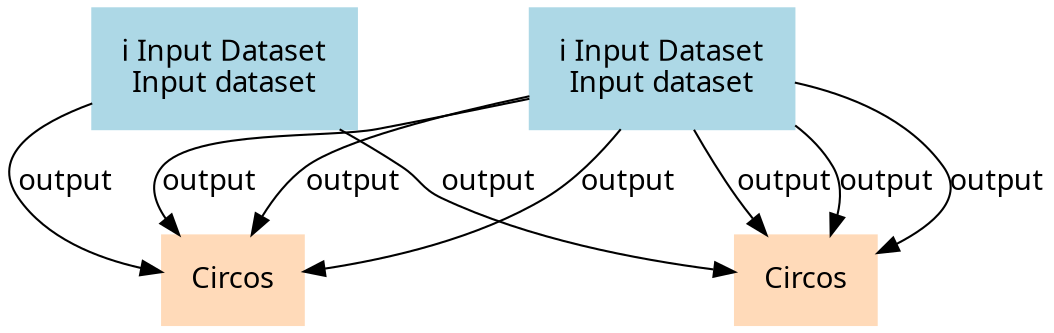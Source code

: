 digraph main {
  node [fontname="Atkinson Hyperlegible", shape=box, color=white,style=filled,color=peachpuff,margin="0.2,0.2"];
  edge [fontname="Atkinson Hyperlegible"];
  0[color=lightblue,label="ℹ️ Input Dataset\nInput dataset"]
  1[color=lightblue,label="ℹ️ Input Dataset\nInput dataset"]
  2[label="Circos"]
  0 -> 2 [label="output"]
  1 -> 2 [label="output"]
  1 -> 2 [label="output"]
  1 -> 2 [label="output"]
  3[label="Circos"]
  0 -> 3 [label="output"]
  1 -> 3 [label="output"]
  1 -> 3 [label="output"]
  1 -> 3 [label="output"]
}